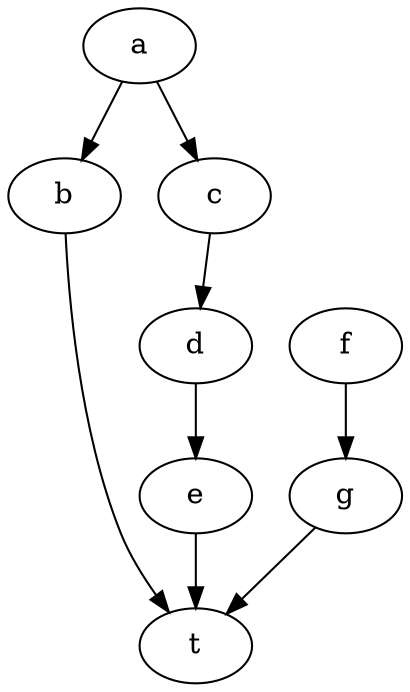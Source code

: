 Digraph CallChain {
    a -> b;
    a -> c;
    b -> t;
    c -> d;
    d -> e;
    e -> t;
    f -> g;
    g -> t;
}

